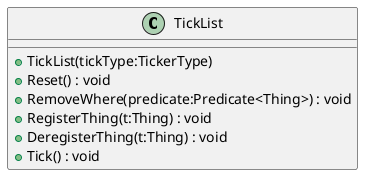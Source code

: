 @startuml
class TickList {
    + TickList(tickType:TickerType)
    + Reset() : void
    + RemoveWhere(predicate:Predicate<Thing>) : void
    + RegisterThing(t:Thing) : void
    + DeregisterThing(t:Thing) : void
    + Tick() : void
}
@enduml
